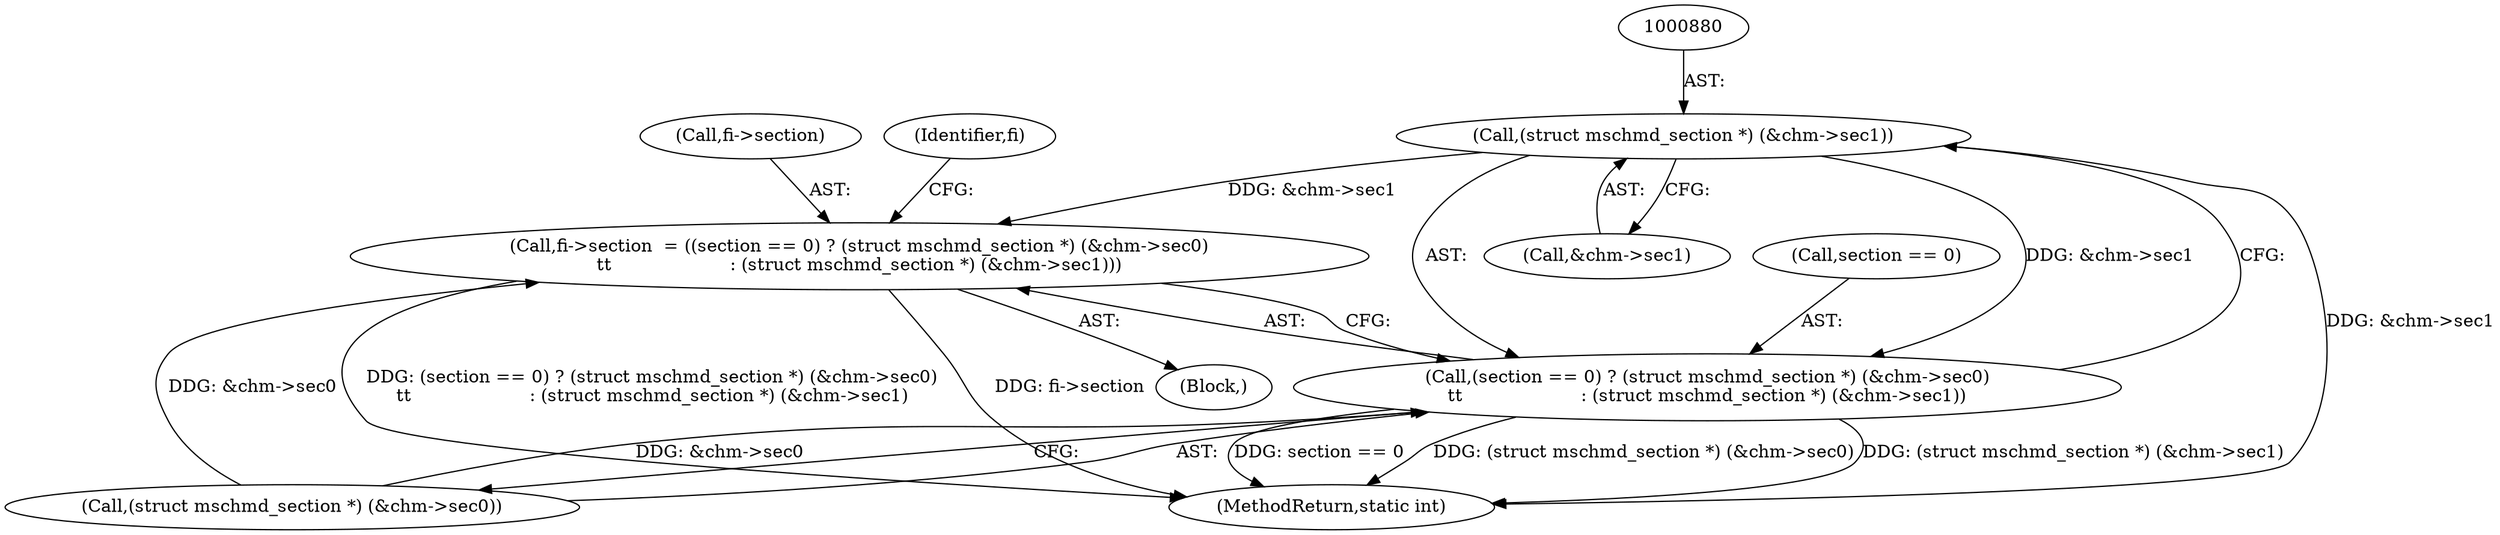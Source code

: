 digraph "0_libmspack_72e70a921f0f07fee748aec2274b30784e1d312a@pointer" {
"1000879" [label="(Call,(struct mschmd_section *) (&chm->sec1))"];
"1000865" [label="(Call,fi->section  = ((section == 0) ? (struct mschmd_section *) (&chm->sec0)\n\t\t                     : (struct mschmd_section *) (&chm->sec1)))"];
"1000869" [label="(Call,(section == 0) ? (struct mschmd_section *) (&chm->sec0)\n\t\t                     : (struct mschmd_section *) (&chm->sec1))"];
"1000879" [label="(Call,(struct mschmd_section *) (&chm->sec1))"];
"1000869" [label="(Call,(section == 0) ? (struct mschmd_section *) (&chm->sec0)\n\t\t                     : (struct mschmd_section *) (&chm->sec1))"];
"1000865" [label="(Call,fi->section  = ((section == 0) ? (struct mschmd_section *) (&chm->sec0)\n\t\t                     : (struct mschmd_section *) (&chm->sec1)))"];
"1001071" [label="(MethodReturn,static int)"];
"1000873" [label="(Call,(struct mschmd_section *) (&chm->sec0))"];
"1000866" [label="(Call,fi->section)"];
"1000887" [label="(Identifier,fi)"];
"1000870" [label="(Call,section == 0)"];
"1000881" [label="(Call,&chm->sec1)"];
"1000770" [label="(Block,)"];
"1000879" -> "1000869"  [label="AST: "];
"1000879" -> "1000881"  [label="CFG: "];
"1000880" -> "1000879"  [label="AST: "];
"1000881" -> "1000879"  [label="AST: "];
"1000869" -> "1000879"  [label="CFG: "];
"1000879" -> "1001071"  [label="DDG: &chm->sec1"];
"1000879" -> "1000865"  [label="DDG: &chm->sec1"];
"1000879" -> "1000869"  [label="DDG: &chm->sec1"];
"1000865" -> "1000770"  [label="AST: "];
"1000865" -> "1000869"  [label="CFG: "];
"1000866" -> "1000865"  [label="AST: "];
"1000869" -> "1000865"  [label="AST: "];
"1000887" -> "1000865"  [label="CFG: "];
"1000865" -> "1001071"  [label="DDG: fi->section"];
"1000865" -> "1001071"  [label="DDG: (section == 0) ? (struct mschmd_section *) (&chm->sec0)\n\t\t                     : (struct mschmd_section *) (&chm->sec1)"];
"1000873" -> "1000865"  [label="DDG: &chm->sec0"];
"1000869" -> "1000873"  [label="CFG: "];
"1000870" -> "1000869"  [label="AST: "];
"1000873" -> "1000869"  [label="AST: "];
"1000869" -> "1001071"  [label="DDG: section == 0"];
"1000869" -> "1001071"  [label="DDG: (struct mschmd_section *) (&chm->sec0)"];
"1000869" -> "1001071"  [label="DDG: (struct mschmd_section *) (&chm->sec1)"];
"1000873" -> "1000869"  [label="DDG: &chm->sec0"];
}
